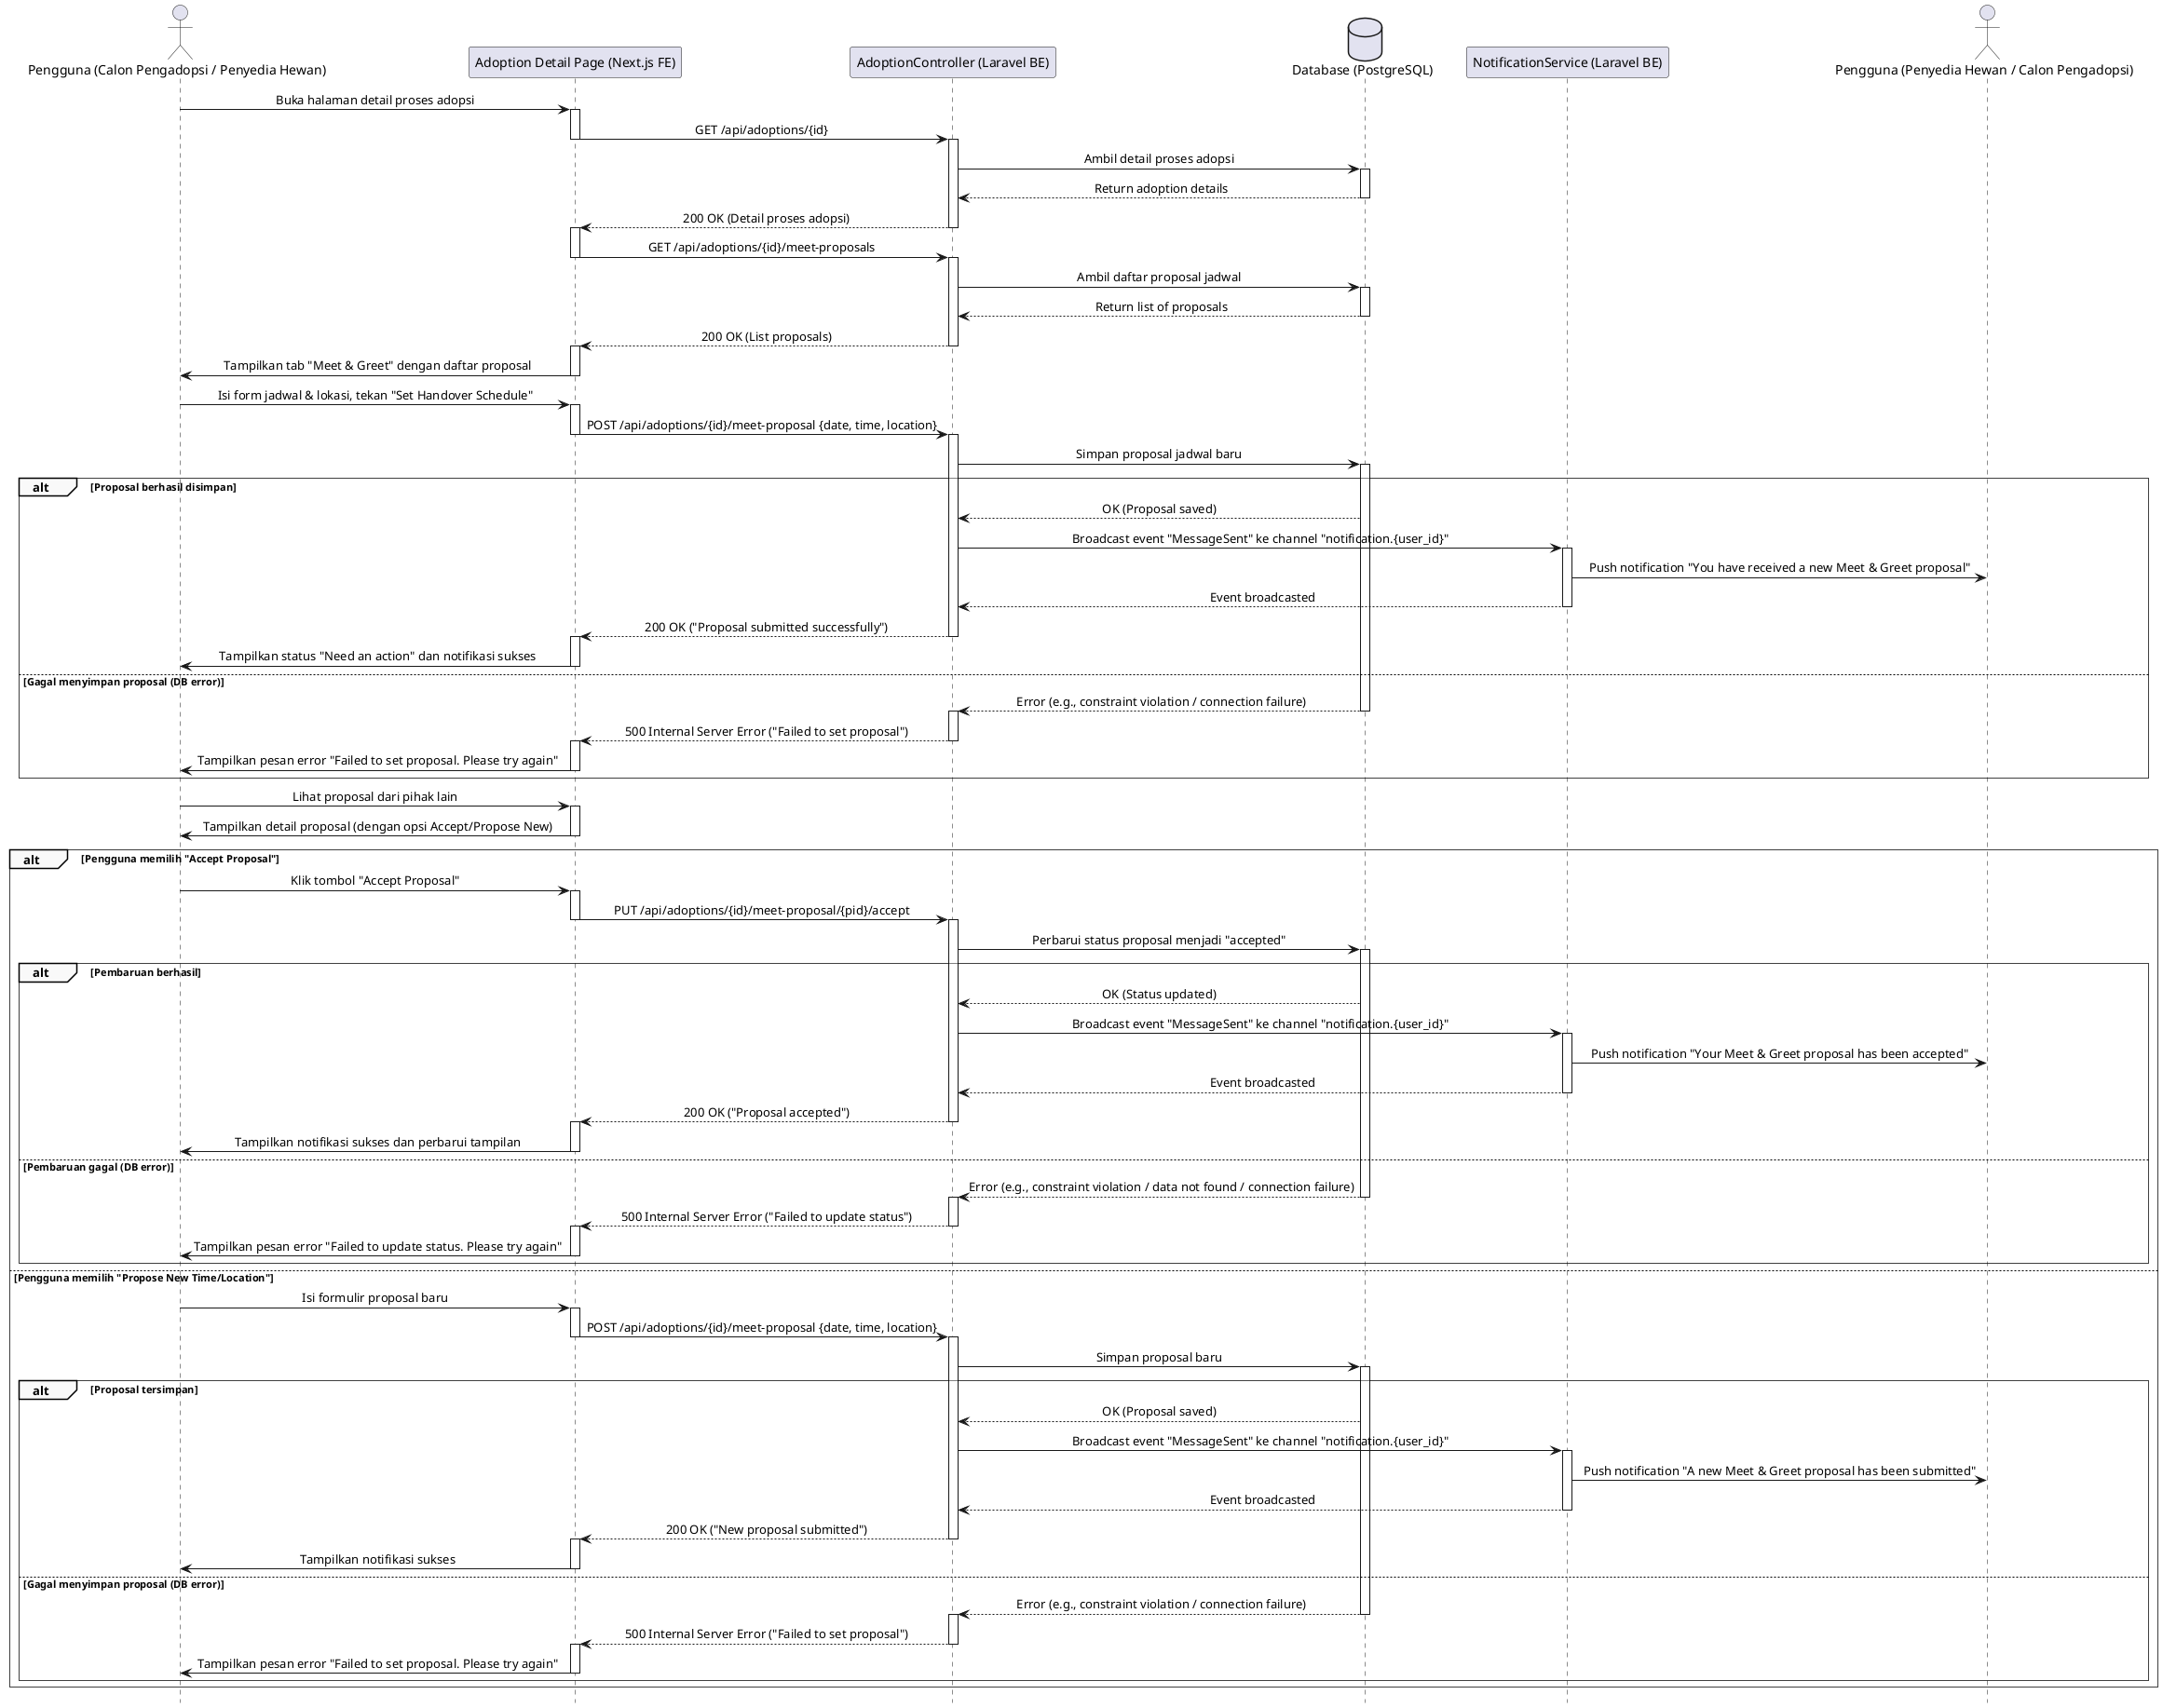 @startuml
' === Styling ===
skinparam sequence {
    LifelineFooterStrategy none
    MessageAlign center
    ArrowThickness 1
    ParticipantPadding 20
    GroupBorderThickness 0.5
    GroupBackgroundColor #F9F9F9
}
hide footbox

' === Participants ===
actor "Pengguna (Calon Pengadopsi / Penyedia Hewan)" as Pengguna
participant "Adoption Detail Page (Next.js FE)" as FE
participant "AdoptionController (Laravel BE)" as BE
database "Database (PostgreSQL)" as DB
participant "NotificationService (Laravel BE)" as NS
actor "Pengguna (Penyedia Hewan / Calon Pengadopsi)" as FE_Other

' === Flow: Membuka Halaman Meet & Greet ===
Pengguna -> FE: Buka halaman detail proses adopsi
activate FE
FE -> BE: GET /api/adoptions/{id}
deactivate FE
activate BE
BE -> DB: Ambil detail proses adopsi
activate DB
DB --> BE: Return adoption details
deactivate DB
BE --> FE: 200 OK (Detail proses adopsi)
deactivate BE

activate FE
FE -> BE: GET /api/adoptions/{id}/meet-proposals
deactivate FE
activate BE
BE -> DB: Ambil daftar proposal jadwal
activate DB
DB --> BE: Return list of proposals
deactivate DB
BE --> FE: 200 OK (List proposals)
deactivate BE

activate FE
FE -> Pengguna: Tampilkan tab "Meet & Greet" dengan daftar proposal
deactivate FE

' === Flow: Mengajukan Proposal Jadwal Baru ===
Pengguna -> FE: Isi form jadwal & lokasi, tekan "Set Handover Schedule"
activate FE
FE -> BE: POST /api/adoptions/{id}/meet-proposal {date, time, location}
deactivate FE
activate BE
BE -> DB: Simpan proposal jadwal baru
activate DB

alt Proposal berhasil disimpan
        DB --> BE: OK (Proposal saved)

        BE -> NS: Broadcast event "MessageSent" ke channel "notification.{user_id}"
        activate NS
        NS -> FE_Other: Push notification "You have received a new Meet & Greet proposal"
        NS --> BE: Event broadcasted
        deactivate NS

        BE --> FE: 200 OK ("Proposal submitted successfully")
        deactivate BE
        activate FE
        FE -> Pengguna: Tampilkan status "Need an action" dan notifikasi sukses
        deactivate FE

    else Gagal menyimpan proposal (DB error)
        DB --> BE: Error (e.g., constraint violation / connection failure)
        deactivate DB
        activate BE
        BE --> FE: 500 Internal Server Error ("Failed to set proposal")
        deactivate BE
        activate FE
        FE -> Pengguna: Tampilkan pesan error "Failed to set proposal. Please try again"
        deactivate FE
    end

' === Flow: Menanggapi Proposal yang Ada ===
Pengguna -> FE: Lihat proposal dari pihak lain
activate FE
FE -> Pengguna: Tampilkan detail proposal (dengan opsi Accept/Propose New)
deactivate FE

alt Pengguna memilih "Accept Proposal"
    Pengguna -> FE: Klik tombol "Accept Proposal"
    activate FE
    FE -> BE: PUT /api/adoptions/{id}/meet-proposal/{pid}/accept
    deactivate FE
    activate BE
    BE -> DB: Perbarui status proposal menjadi "accepted"
    activate DB

    alt Pembaruan berhasil
        DB --> BE: OK (Status updated)

        BE -> NS: Broadcast event "MessageSent" ke channel "notification.{user_id}"
        activate NS
        NS -> FE_Other: Push notification "Your Meet & Greet proposal has been accepted"
        NS --> BE: Event broadcasted
        deactivate NS

        BE --> FE: 200 OK ("Proposal accepted")
        deactivate BE
        activate FE
        FE -> Pengguna: Tampilkan notifikasi sukses dan perbarui tampilan
        deactivate FE

    else Pembaruan gagal (DB error)
        DB --> BE: Error (e.g., constraint violation / data not found / connection failure)
        deactivate DB
        activate BE
        BE --> FE: 500 Internal Server Error ("Failed to update status")
        deactivate BE
        activate FE
        FE -> Pengguna: Tampilkan pesan error "Failed to update status. Please try again"
        deactivate FE
    end

else Pengguna memilih "Propose New Time/Location"
    Pengguna -> FE: Isi formulir proposal baru
    activate FE
    FE -> BE: POST /api/adoptions/{id}/meet-proposal {date, time, location}
    deactivate FE
    activate BE
    BE -> DB: Simpan proposal baru
    activate DB

    alt Proposal tersimpan
            DB --> BE: OK (Proposal saved)

            BE -> NS: Broadcast event "MessageSent" ke channel "notification.{user_id}"
            activate NS
            NS -> FE_Other: Push notification "A new Meet & Greet proposal has been submitted"
            NS --> BE: Event broadcasted
            deactivate NS

            BE --> FE: 200 OK ("New proposal submitted")
            deactivate BE
            activate FE
            FE -> Pengguna: Tampilkan notifikasi sukses
            deactivate FE

        else Gagal menyimpan proposal (DB error)
            DB --> BE: Error (e.g., constraint violation / connection failure)
            deactivate DB
            activate BE
            BE --> FE: 500 Internal Server Error ("Failed to set proposal")
            deactivate BE
            activate FE
            FE -> Pengguna: Tampilkan pesan error "Failed to set proposal. Please try again"
            deactivate FE
        end
end

@enduml